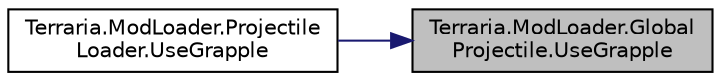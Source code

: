 digraph "Terraria.ModLoader.GlobalProjectile.UseGrapple"
{
 // LATEX_PDF_SIZE
  edge [fontname="Helvetica",fontsize="10",labelfontname="Helvetica",labelfontsize="10"];
  node [fontname="Helvetica",fontsize="10",shape=record];
  rankdir="RL";
  Node1 [label="Terraria.ModLoader.Global\lProjectile.UseGrapple",height=0.2,width=0.4,color="black", fillcolor="grey75", style="filled", fontcolor="black",tooltip="This code is called whenever the player uses a grappling hook that shoots this type of projectile...."];
  Node1 -> Node2 [dir="back",color="midnightblue",fontsize="10",style="solid",fontname="Helvetica"];
  Node2 [label="Terraria.ModLoader.Projectile\lLoader.UseGrapple",height=0.2,width=0.4,color="black", fillcolor="white", style="filled",URL="$class_terraria_1_1_mod_loader_1_1_projectile_loader.html#aa73d4092eb24c3cdff33622fc547b5bb",tooltip=" "];
}
